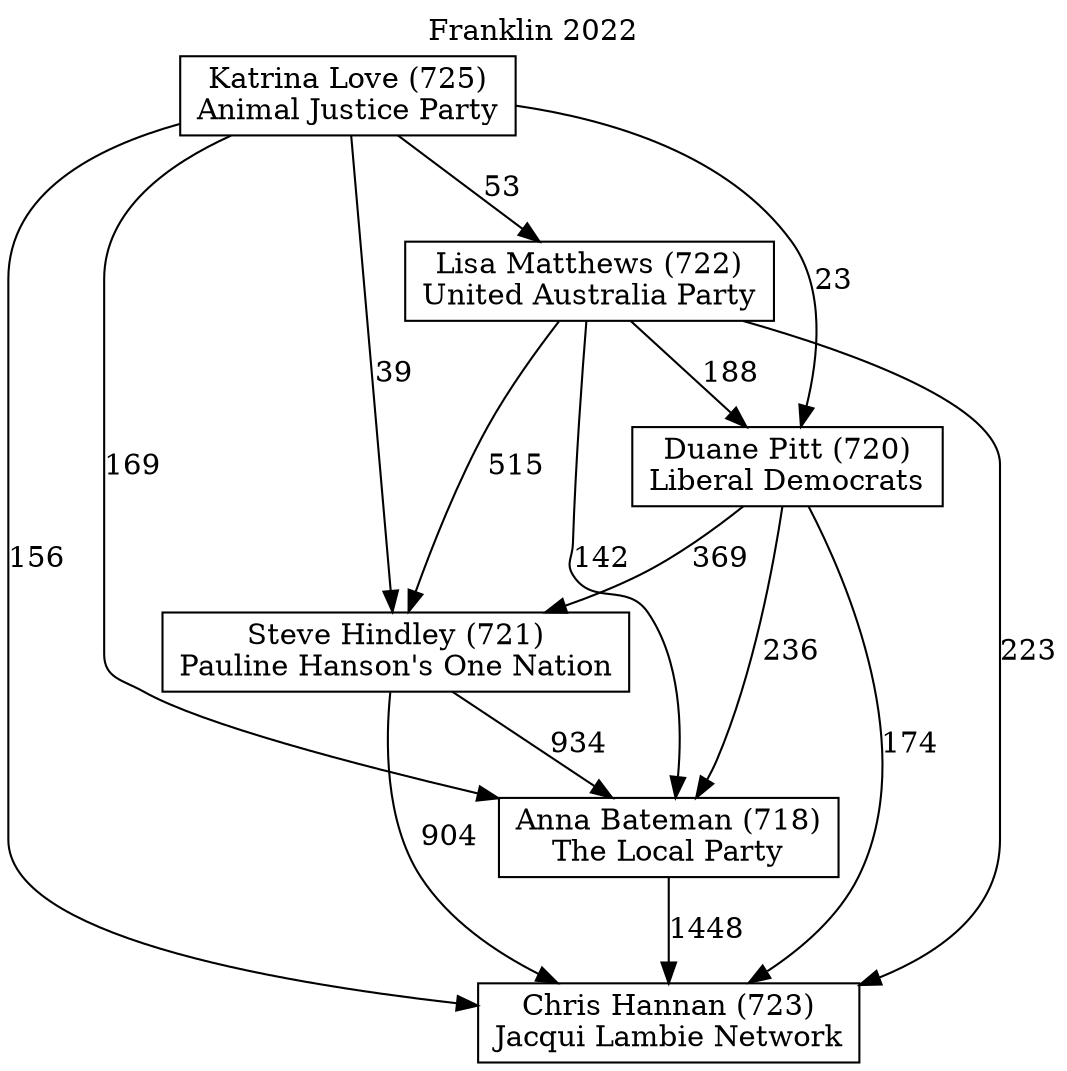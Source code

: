 // House preference flow
digraph "Chris Hannan (723)_Franklin_2022" {
	graph [label="Franklin 2022" labelloc=t mclimit=2]
	node [shape=box]
	"Chris Hannan (723)" [label="Chris Hannan (723)
Jacqui Lambie Network"]
	"Anna Bateman (718)" [label="Anna Bateman (718)
The Local Party"]
	"Steve Hindley (721)" [label="Steve Hindley (721)
Pauline Hanson's One Nation"]
	"Duane Pitt (720)" [label="Duane Pitt (720)
Liberal Democrats"]
	"Lisa Matthews (722)" [label="Lisa Matthews (722)
United Australia Party"]
	"Katrina Love (725)" [label="Katrina Love (725)
Animal Justice Party"]
	"Anna Bateman (718)" -> "Chris Hannan (723)" [label=1448]
	"Steve Hindley (721)" -> "Anna Bateman (718)" [label=934]
	"Duane Pitt (720)" -> "Steve Hindley (721)" [label=369]
	"Lisa Matthews (722)" -> "Duane Pitt (720)" [label=188]
	"Katrina Love (725)" -> "Lisa Matthews (722)" [label=53]
	"Steve Hindley (721)" -> "Chris Hannan (723)" [label=904]
	"Duane Pitt (720)" -> "Chris Hannan (723)" [label=174]
	"Lisa Matthews (722)" -> "Chris Hannan (723)" [label=223]
	"Katrina Love (725)" -> "Chris Hannan (723)" [label=156]
	"Katrina Love (725)" -> "Duane Pitt (720)" [label=23]
	"Lisa Matthews (722)" -> "Steve Hindley (721)" [label=515]
	"Katrina Love (725)" -> "Steve Hindley (721)" [label=39]
	"Duane Pitt (720)" -> "Anna Bateman (718)" [label=236]
	"Lisa Matthews (722)" -> "Anna Bateman (718)" [label=142]
	"Katrina Love (725)" -> "Anna Bateman (718)" [label=169]
}
